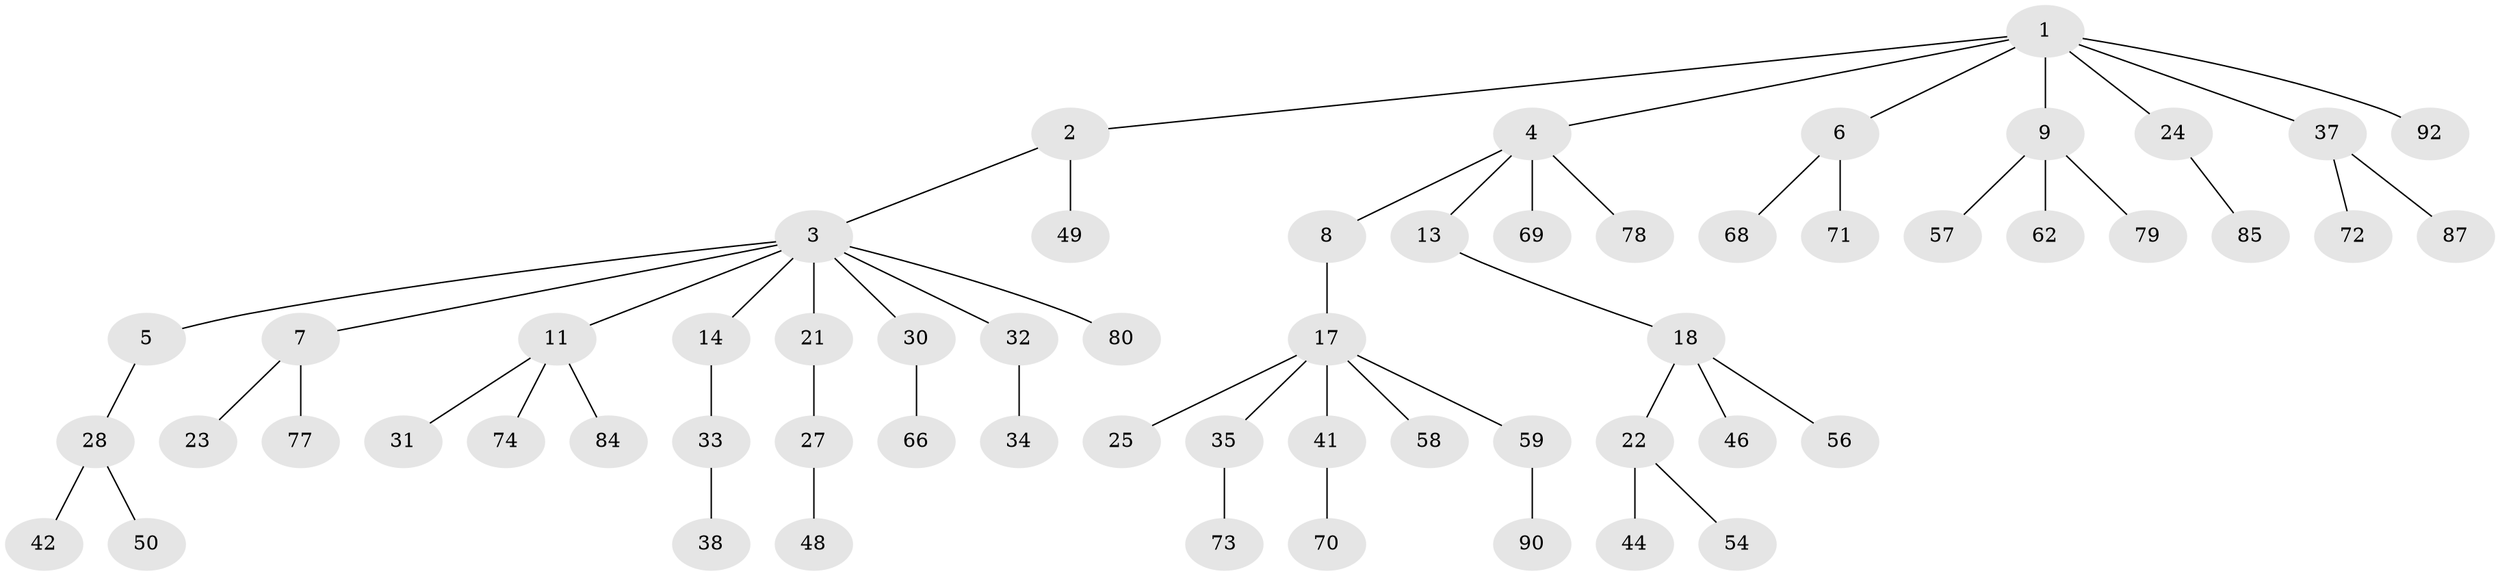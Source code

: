 // original degree distribution, {6: 0.021505376344086023, 3: 0.13978494623655913, 10: 0.010752688172043012, 2: 0.27956989247311825, 5: 0.021505376344086023, 1: 0.4838709677419355, 4: 0.043010752688172046}
// Generated by graph-tools (version 1.1) at 2025/42/03/06/25 10:42:04]
// undirected, 59 vertices, 58 edges
graph export_dot {
graph [start="1"]
  node [color=gray90,style=filled];
  1 [super="+26"];
  2;
  3 [super="+82"];
  4 [super="+16"];
  5 [super="+10"];
  6 [super="+60"];
  7 [super="+12"];
  8;
  9 [super="+39"];
  11 [super="+20"];
  13 [super="+65"];
  14 [super="+15"];
  17 [super="+19"];
  18 [super="+45"];
  21 [super="+64"];
  22 [super="+29"];
  23 [super="+88"];
  24;
  25;
  27 [super="+63"];
  28 [super="+52"];
  30 [super="+47"];
  31 [super="+53"];
  32 [super="+43"];
  33 [super="+36"];
  34 [super="+83"];
  35 [super="+40"];
  37 [super="+51"];
  38 [super="+75"];
  41 [super="+61"];
  42 [super="+55"];
  44;
  46;
  48 [super="+67"];
  49;
  50 [super="+76"];
  54 [super="+86"];
  56;
  57 [super="+93"];
  58;
  59;
  62 [super="+81"];
  66;
  68;
  69;
  70;
  71;
  72;
  73;
  74;
  77;
  78;
  79;
  80;
  84;
  85 [super="+89"];
  87;
  90 [super="+91"];
  92;
  1 -- 2;
  1 -- 4;
  1 -- 6;
  1 -- 9;
  1 -- 24;
  1 -- 92;
  1 -- 37;
  2 -- 3;
  2 -- 49;
  3 -- 5;
  3 -- 7;
  3 -- 11;
  3 -- 14;
  3 -- 21;
  3 -- 30;
  3 -- 32;
  3 -- 80;
  4 -- 8;
  4 -- 13;
  4 -- 69;
  4 -- 78;
  5 -- 28;
  6 -- 68;
  6 -- 71;
  7 -- 77;
  7 -- 23;
  8 -- 17;
  9 -- 57;
  9 -- 62;
  9 -- 79;
  11 -- 31;
  11 -- 74;
  11 -- 84;
  13 -- 18;
  14 -- 33;
  17 -- 25;
  17 -- 58;
  17 -- 35;
  17 -- 59;
  17 -- 41;
  18 -- 22;
  18 -- 46;
  18 -- 56;
  21 -- 27;
  22 -- 54;
  22 -- 44;
  24 -- 85;
  27 -- 48;
  28 -- 42;
  28 -- 50;
  30 -- 66;
  32 -- 34;
  33 -- 38;
  35 -- 73;
  37 -- 72;
  37 -- 87;
  41 -- 70;
  59 -- 90;
}
